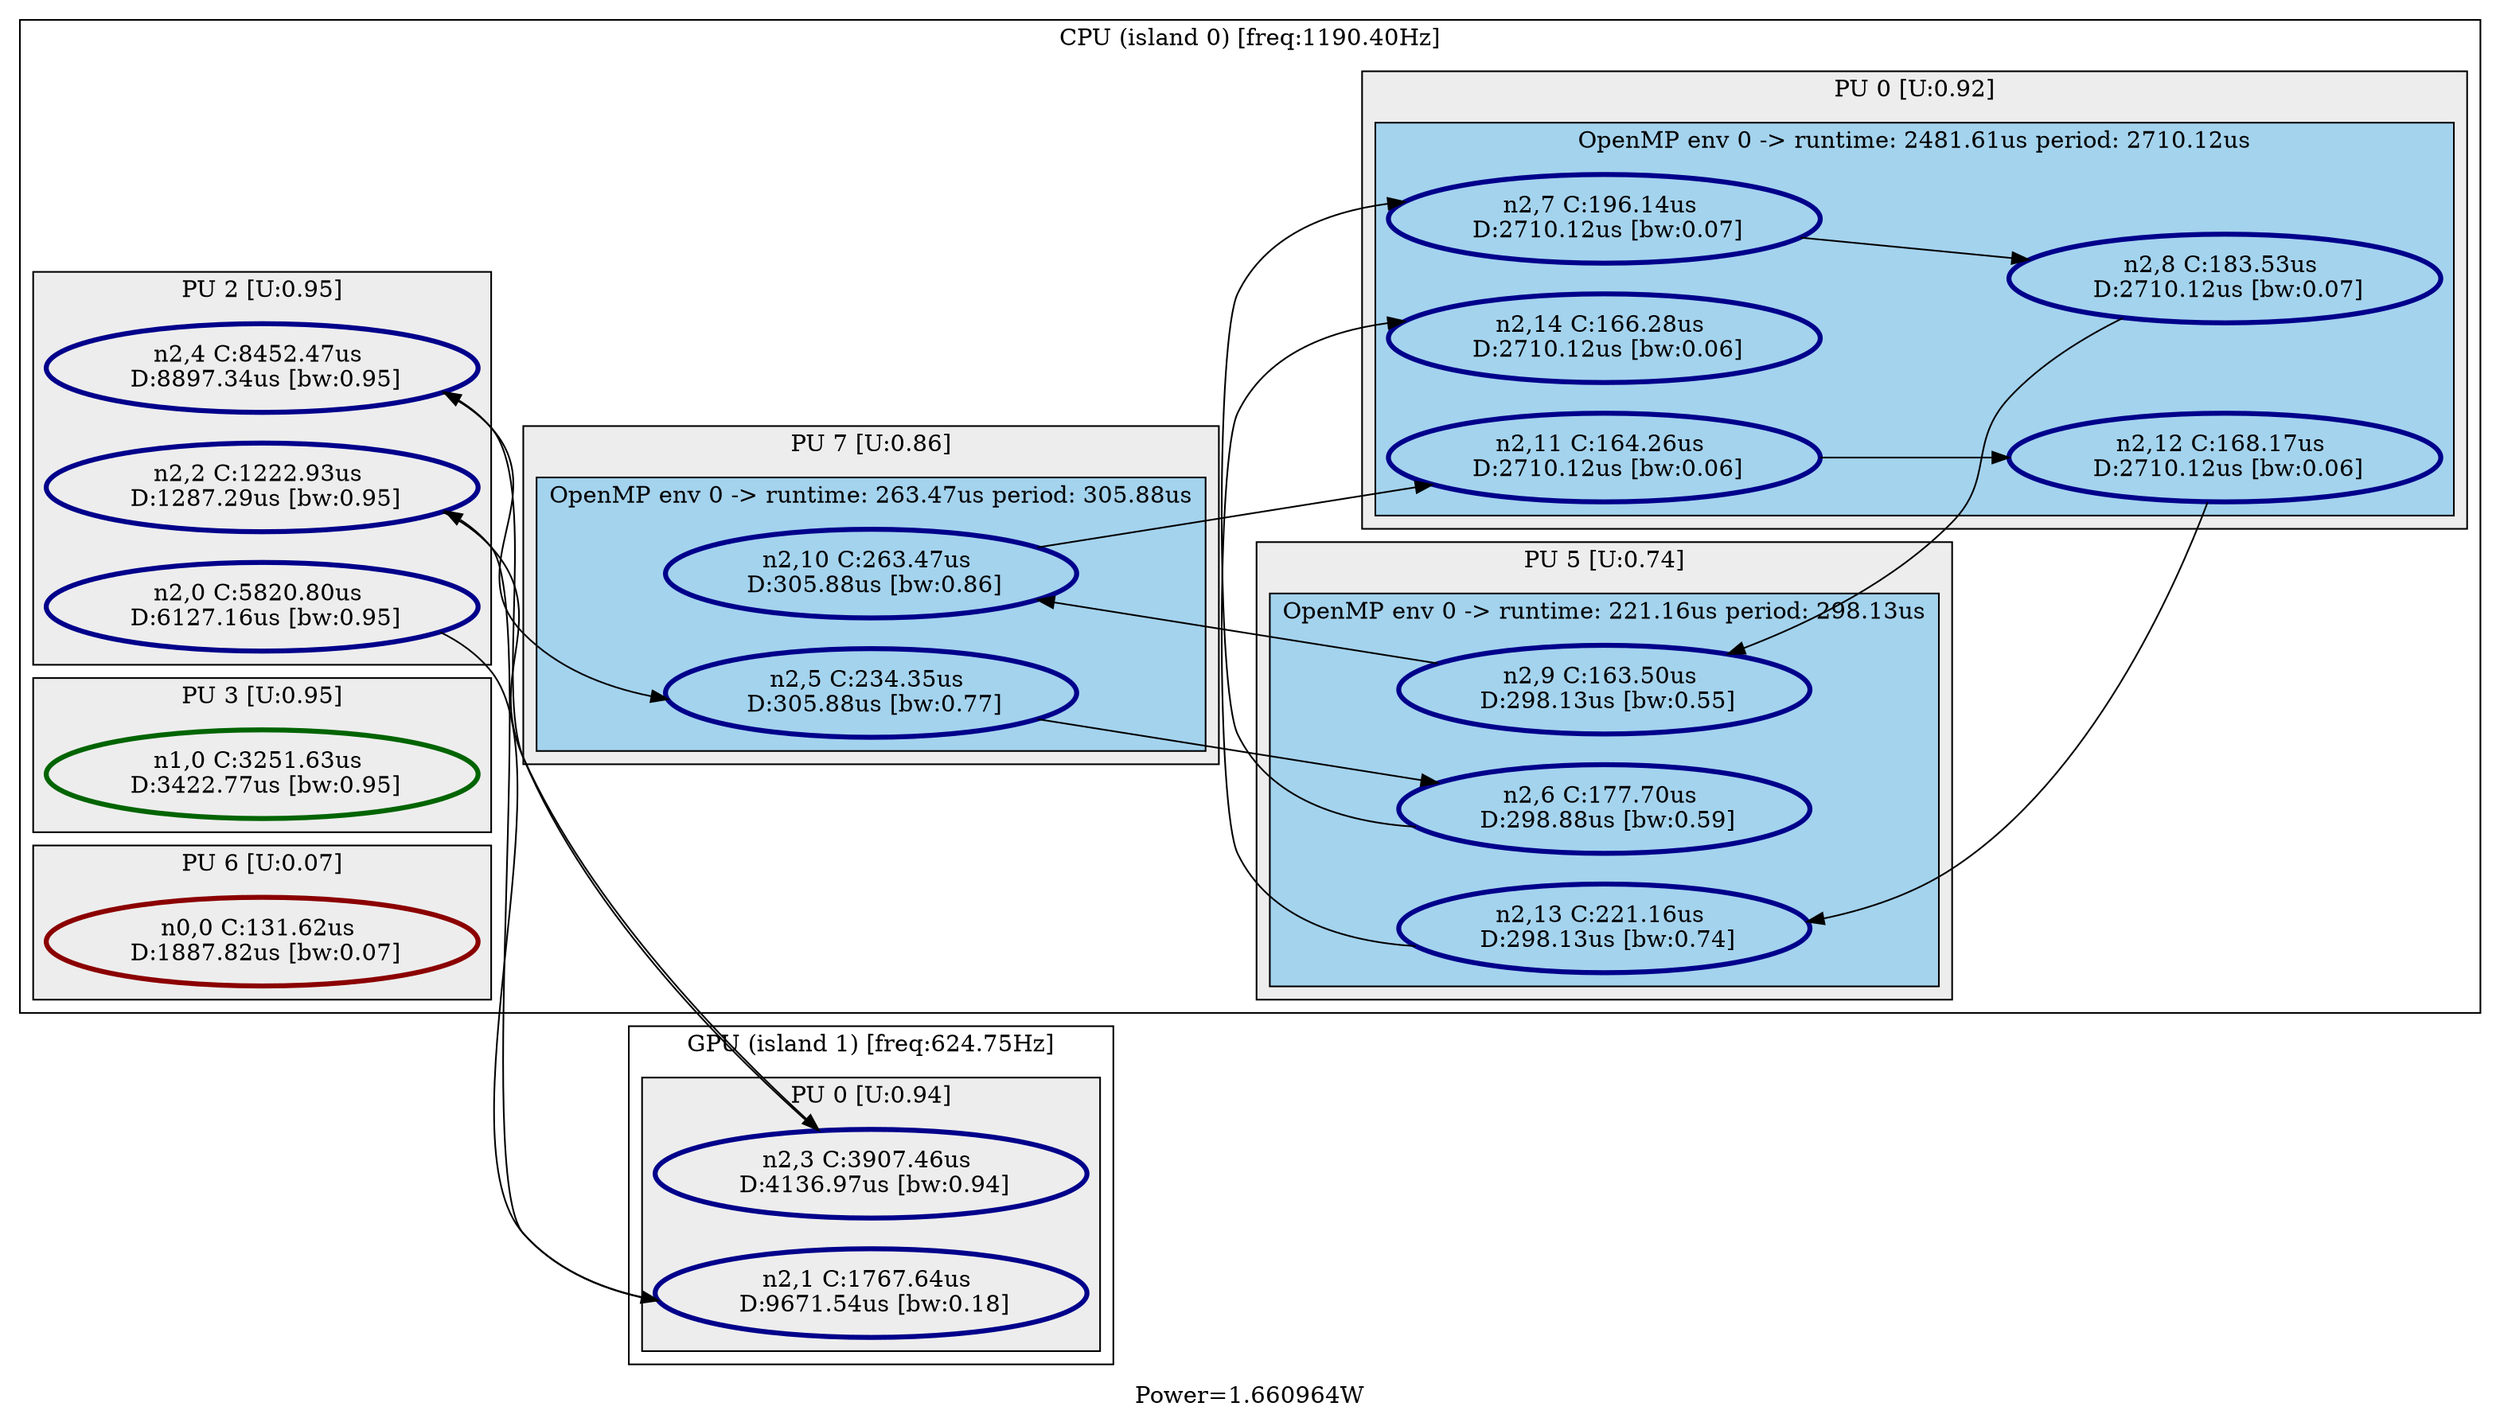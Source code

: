 digraph G {
  rankdir=LR;
  label="Power=1.660964W"
  subgraph cluster_island_0 {
    label="CPU (island 0) [freq:1190.40Hz]";
    subgraph cluster_pu_0 {
      label="PU 0 [U:0.92]";
      bgcolor=gray93;
      subgraph cluster_omp_wt_pu_0_env_0 {
        label="OpenMP env 0 -> runtime: 2481.61us period: 2710.12us";
        bgcolor=lightskyblue2;
      n_2_7 [ label="n2,7 C:196.14us \n D:2710.12us [bw:0.07]", color=darkblue, penwidth=3 ];
      n_2_8 [ label="n2,8 C:183.53us \n D:2710.12us [bw:0.07]", color=darkblue, penwidth=3 ];
      n_2_11 [ label="n2,11 C:164.26us \n D:2710.12us [bw:0.06]", color=darkblue, penwidth=3 ];
      n_2_12 [ label="n2,12 C:168.17us \n D:2710.12us [bw:0.06]", color=darkblue, penwidth=3 ];
      n_2_14 [ label="n2,14 C:166.28us \n D:2710.12us [bw:0.06]", color=darkblue, penwidth=3 ];
      }
    }
    subgraph cluster_pu_1 {
      label="PU 1 [U:0.00]";
      bgcolor=gray93;
      subgraph cluster_omp_wt_pu_1_env_0 {
        label="OpenMP env 0 -> runtime: 0.00us period: 39.06us";
        bgcolor=lightskyblue2;
      }
    }
    subgraph cluster_pu_2 {
      label="PU 2 [U:0.95]";
      bgcolor=gray93;
      n_2_0 [ label="n2,0 C:5820.80us \n D:6127.16us [bw:0.95]", color=darkblue, penwidth=3 ];
      n_2_2 [ label="n2,2 C:1222.93us \n D:1287.29us [bw:0.95]", color=darkblue, penwidth=3 ];
      n_2_4 [ label="n2,4 C:8452.47us \n D:8897.34us [bw:0.95]", color=darkblue, penwidth=3 ];
      subgraph cluster_omp_wt_pu_2_env_0 {
        label="OpenMP env 0 -> runtime: 0.00us period: 10000.00us";
        bgcolor=lightskyblue2;
      }
    }
    subgraph cluster_pu_3 {
      label="PU 3 [U:0.95]";
      bgcolor=gray93;
      n_1_0 [ label="n1,0 C:3251.63us \n D:3422.77us [bw:0.95]", color=darkgreen, penwidth=3 ];
      subgraph cluster_omp_wt_pu_3_env_0 {
        label="OpenMP env 0 -> runtime: 0.00us period: 10000.00us";
        bgcolor=lightskyblue2;
      }
    }
    subgraph cluster_pu_4 {
      label="PU 4 [U:0.00]";
      bgcolor=gray93;
      subgraph cluster_omp_wt_pu_4_env_0 {
        label="OpenMP env 0 -> runtime: 0.00us period: 10000.00us";
        bgcolor=lightskyblue2;
      }
    }
    subgraph cluster_pu_5 {
      label="PU 5 [U:0.74]";
      bgcolor=gray93;
      subgraph cluster_omp_wt_pu_5_env_0 {
        label="OpenMP env 0 -> runtime: 221.16us period: 298.13us";
        bgcolor=lightskyblue2;
      n_2_6 [ label="n2,6 C:177.70us \n D:298.88us [bw:0.59]", color=darkblue, penwidth=3 ];
      n_2_9 [ label="n2,9 C:163.50us \n D:298.13us [bw:0.55]", color=darkblue, penwidth=3 ];
      n_2_13 [ label="n2,13 C:221.16us \n D:298.13us [bw:0.74]", color=darkblue, penwidth=3 ];
      }
    }
    subgraph cluster_pu_6 {
      label="PU 6 [U:0.07]";
      bgcolor=gray93;
      n_0_0 [ label="n0,0 C:131.62us \n D:1887.82us [bw:0.07]", color=darkred, penwidth=3 ];
      subgraph cluster_omp_wt_pu_6_env_0 {
        label="OpenMP env 0 -> runtime: 0.00us period: 10000.00us";
        bgcolor=lightskyblue2;
      }
    }
    subgraph cluster_pu_7 {
      label="PU 7 [U:0.86]";
      bgcolor=gray93;
      subgraph cluster_omp_wt_pu_7_env_0 {
        label="OpenMP env 0 -> runtime: 263.47us period: 305.88us";
        bgcolor=lightskyblue2;
      n_2_5 [ label="n2,5 C:234.35us \n D:305.88us [bw:0.77]", color=darkblue, penwidth=3 ];
      n_2_10 [ label="n2,10 C:263.47us \n D:305.88us [bw:0.86]", color=darkblue, penwidth=3 ];
      }
    }
  }
  subgraph cluster_island_1 {
    label="GPU (island 1) [freq:624.75Hz]";
    subgraph cluster_pu_0 {
      label="PU 0 [U:0.94]";
      bgcolor=gray93;
      n_2_1 [ label="n2,1 C:1767.64us \n D:9671.54us [bw:0.18]", color=darkblue, penwidth=3 ];
      n_2_3 [ label="n2,3 C:3907.46us \n D:4136.97us [bw:0.94]", color=darkblue, penwidth=3 ];
      subgraph cluster_omp_wt_pu_0_env_0 {
        label="OpenMP env 0 -> runtime: 0.00us period: 0.00us";
        bgcolor=lightskyblue2;
      }
    }
  }
  n_2_0 -> n_2_1
  n_2_1 -> n_2_2
  n_2_2 -> n_2_3
  n_2_3 -> n_2_4
  n_2_4 -> n_2_5
  n_2_5 -> n_2_6
  n_2_6 -> n_2_7
  n_2_7 -> n_2_8
  n_2_8 -> n_2_9
  n_2_9 -> n_2_10
  n_2_10 -> n_2_11
  n_2_11 -> n_2_12
  n_2_12 -> n_2_13
  n_2_13 -> n_2_14
}
